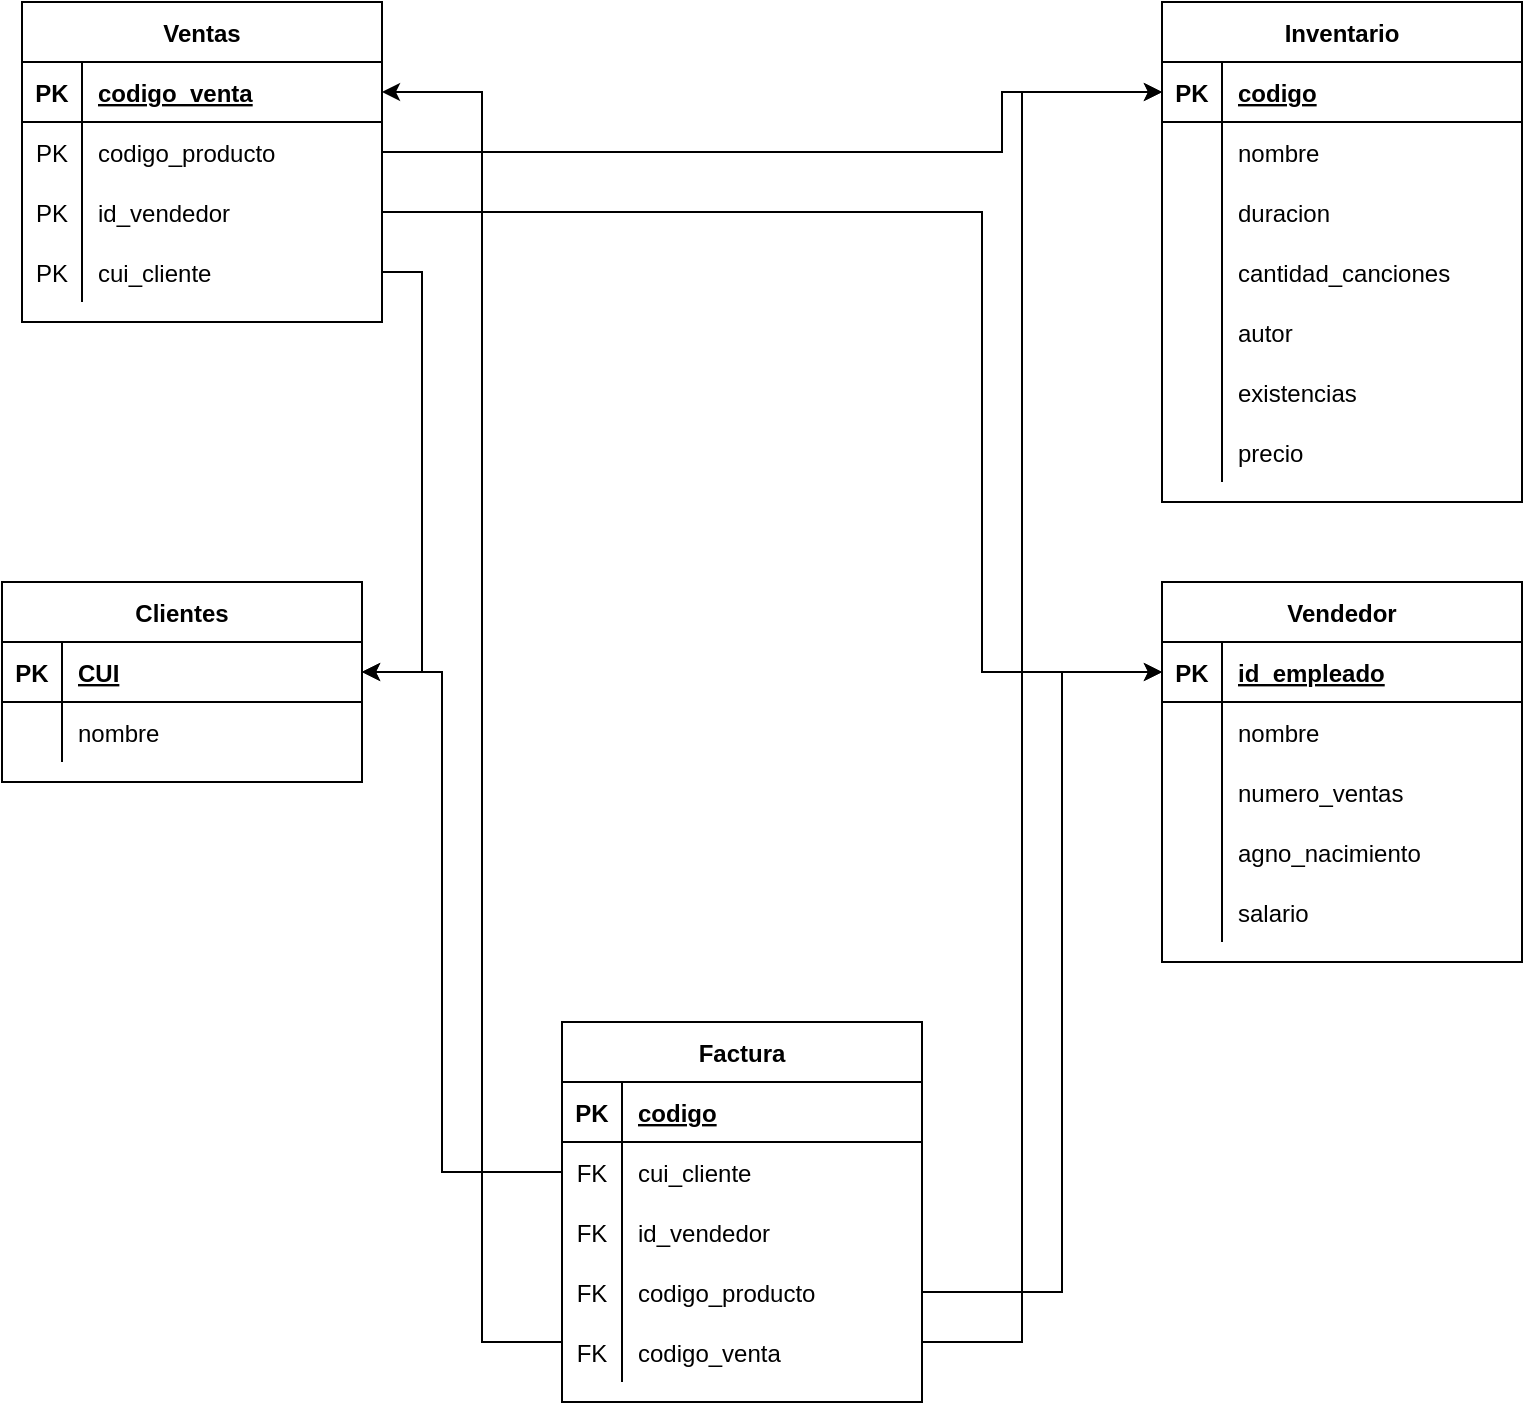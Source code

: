 <mxfile version="20.0.4" type="google"><diagram id="4r1FCy3Iy-9zyEKinWS0" name="Page-1"><mxGraphModel grid="1" page="1" gridSize="10" guides="1" tooltips="1" connect="1" arrows="1" fold="1" pageScale="1" pageWidth="827" pageHeight="1169" math="0" shadow="0"><root><mxCell id="0"/><mxCell id="1" parent="0"/><mxCell id="IhRxqg2KiAenjnO2yzB6-1" value="Ventas" style="shape=table;startSize=30;container=1;collapsible=1;childLayout=tableLayout;fixedRows=1;rowLines=0;fontStyle=1;align=center;resizeLast=1;" vertex="1" parent="1"><mxGeometry x="30" y="100" width="180" height="160" as="geometry"/></mxCell><mxCell id="IhRxqg2KiAenjnO2yzB6-2" value="" style="shape=tableRow;horizontal=0;startSize=0;swimlaneHead=0;swimlaneBody=0;fillColor=none;collapsible=0;dropTarget=0;points=[[0,0.5],[1,0.5]];portConstraint=eastwest;top=0;left=0;right=0;bottom=1;" vertex="1" parent="IhRxqg2KiAenjnO2yzB6-1"><mxGeometry y="30" width="180" height="30" as="geometry"/></mxCell><mxCell id="IhRxqg2KiAenjnO2yzB6-3" value="PK" style="shape=partialRectangle;connectable=0;fillColor=none;top=0;left=0;bottom=0;right=0;fontStyle=1;overflow=hidden;" vertex="1" parent="IhRxqg2KiAenjnO2yzB6-2"><mxGeometry width="30" height="30" as="geometry"><mxRectangle width="30" height="30" as="alternateBounds"/></mxGeometry></mxCell><mxCell id="IhRxqg2KiAenjnO2yzB6-4" value="codigo_venta" style="shape=partialRectangle;connectable=0;fillColor=none;top=0;left=0;bottom=0;right=0;align=left;spacingLeft=6;fontStyle=5;overflow=hidden;" vertex="1" parent="IhRxqg2KiAenjnO2yzB6-2"><mxGeometry x="30" width="150" height="30" as="geometry"><mxRectangle width="150" height="30" as="alternateBounds"/></mxGeometry></mxCell><mxCell id="IhRxqg2KiAenjnO2yzB6-5" value="" style="shape=tableRow;horizontal=0;startSize=0;swimlaneHead=0;swimlaneBody=0;fillColor=none;collapsible=0;dropTarget=0;points=[[0,0.5],[1,0.5]];portConstraint=eastwest;top=0;left=0;right=0;bottom=0;" vertex="1" parent="IhRxqg2KiAenjnO2yzB6-1"><mxGeometry y="60" width="180" height="30" as="geometry"/></mxCell><mxCell id="IhRxqg2KiAenjnO2yzB6-6" value="PK" style="shape=partialRectangle;connectable=0;fillColor=none;top=0;left=0;bottom=0;right=0;editable=1;overflow=hidden;" vertex="1" parent="IhRxqg2KiAenjnO2yzB6-5"><mxGeometry width="30" height="30" as="geometry"><mxRectangle width="30" height="30" as="alternateBounds"/></mxGeometry></mxCell><mxCell id="IhRxqg2KiAenjnO2yzB6-7" value="codigo_producto" style="shape=partialRectangle;connectable=0;fillColor=none;top=0;left=0;bottom=0;right=0;align=left;spacingLeft=6;overflow=hidden;" vertex="1" parent="IhRxqg2KiAenjnO2yzB6-5"><mxGeometry x="30" width="150" height="30" as="geometry"><mxRectangle width="150" height="30" as="alternateBounds"/></mxGeometry></mxCell><mxCell id="IhRxqg2KiAenjnO2yzB6-8" value="" style="shape=tableRow;horizontal=0;startSize=0;swimlaneHead=0;swimlaneBody=0;fillColor=none;collapsible=0;dropTarget=0;points=[[0,0.5],[1,0.5]];portConstraint=eastwest;top=0;left=0;right=0;bottom=0;" vertex="1" parent="IhRxqg2KiAenjnO2yzB6-1"><mxGeometry y="90" width="180" height="30" as="geometry"/></mxCell><mxCell id="IhRxqg2KiAenjnO2yzB6-9" value="PK" style="shape=partialRectangle;connectable=0;fillColor=none;top=0;left=0;bottom=0;right=0;editable=1;overflow=hidden;" vertex="1" parent="IhRxqg2KiAenjnO2yzB6-8"><mxGeometry width="30" height="30" as="geometry"><mxRectangle width="30" height="30" as="alternateBounds"/></mxGeometry></mxCell><mxCell id="IhRxqg2KiAenjnO2yzB6-10" value="id_vendedor" style="shape=partialRectangle;connectable=0;fillColor=none;top=0;left=0;bottom=0;right=0;align=left;spacingLeft=6;overflow=hidden;" vertex="1" parent="IhRxqg2KiAenjnO2yzB6-8"><mxGeometry x="30" width="150" height="30" as="geometry"><mxRectangle width="150" height="30" as="alternateBounds"/></mxGeometry></mxCell><mxCell id="IhRxqg2KiAenjnO2yzB6-11" value="" style="shape=tableRow;horizontal=0;startSize=0;swimlaneHead=0;swimlaneBody=0;fillColor=none;collapsible=0;dropTarget=0;points=[[0,0.5],[1,0.5]];portConstraint=eastwest;top=0;left=0;right=0;bottom=0;" vertex="1" parent="IhRxqg2KiAenjnO2yzB6-1"><mxGeometry y="120" width="180" height="30" as="geometry"/></mxCell><mxCell id="IhRxqg2KiAenjnO2yzB6-12" value="PK" style="shape=partialRectangle;connectable=0;fillColor=none;top=0;left=0;bottom=0;right=0;editable=1;overflow=hidden;" vertex="1" parent="IhRxqg2KiAenjnO2yzB6-11"><mxGeometry width="30" height="30" as="geometry"><mxRectangle width="30" height="30" as="alternateBounds"/></mxGeometry></mxCell><mxCell id="IhRxqg2KiAenjnO2yzB6-13" value="cui_cliente" style="shape=partialRectangle;connectable=0;fillColor=none;top=0;left=0;bottom=0;right=0;align=left;spacingLeft=6;overflow=hidden;" vertex="1" parent="IhRxqg2KiAenjnO2yzB6-11"><mxGeometry x="30" width="150" height="30" as="geometry"><mxRectangle width="150" height="30" as="alternateBounds"/></mxGeometry></mxCell><mxCell id="IhRxqg2KiAenjnO2yzB6-14" value="Inventario" style="shape=table;startSize=30;container=1;collapsible=1;childLayout=tableLayout;fixedRows=1;rowLines=0;fontStyle=1;align=center;resizeLast=1;" vertex="1" parent="1"><mxGeometry x="600" y="100" width="180" height="250" as="geometry"/></mxCell><mxCell id="IhRxqg2KiAenjnO2yzB6-15" value="" style="shape=tableRow;horizontal=0;startSize=0;swimlaneHead=0;swimlaneBody=0;fillColor=none;collapsible=0;dropTarget=0;points=[[0,0.5],[1,0.5]];portConstraint=eastwest;top=0;left=0;right=0;bottom=1;" vertex="1" parent="IhRxqg2KiAenjnO2yzB6-14"><mxGeometry y="30" width="180" height="30" as="geometry"/></mxCell><mxCell id="IhRxqg2KiAenjnO2yzB6-16" value="PK" style="shape=partialRectangle;connectable=0;fillColor=none;top=0;left=0;bottom=0;right=0;fontStyle=1;overflow=hidden;" vertex="1" parent="IhRxqg2KiAenjnO2yzB6-15"><mxGeometry width="30" height="30" as="geometry"><mxRectangle width="30" height="30" as="alternateBounds"/></mxGeometry></mxCell><mxCell id="IhRxqg2KiAenjnO2yzB6-17" value="codigo" style="shape=partialRectangle;connectable=0;fillColor=none;top=0;left=0;bottom=0;right=0;align=left;spacingLeft=6;fontStyle=5;overflow=hidden;" vertex="1" parent="IhRxqg2KiAenjnO2yzB6-15"><mxGeometry x="30" width="150" height="30" as="geometry"><mxRectangle width="150" height="30" as="alternateBounds"/></mxGeometry></mxCell><mxCell id="IhRxqg2KiAenjnO2yzB6-18" value="" style="shape=tableRow;horizontal=0;startSize=0;swimlaneHead=0;swimlaneBody=0;fillColor=none;collapsible=0;dropTarget=0;points=[[0,0.5],[1,0.5]];portConstraint=eastwest;top=0;left=0;right=0;bottom=0;" vertex="1" parent="IhRxqg2KiAenjnO2yzB6-14"><mxGeometry y="60" width="180" height="30" as="geometry"/></mxCell><mxCell id="IhRxqg2KiAenjnO2yzB6-19" value="" style="shape=partialRectangle;connectable=0;fillColor=none;top=0;left=0;bottom=0;right=0;editable=1;overflow=hidden;" vertex="1" parent="IhRxqg2KiAenjnO2yzB6-18"><mxGeometry width="30" height="30" as="geometry"><mxRectangle width="30" height="30" as="alternateBounds"/></mxGeometry></mxCell><mxCell id="IhRxqg2KiAenjnO2yzB6-20" value="nombre" style="shape=partialRectangle;connectable=0;fillColor=none;top=0;left=0;bottom=0;right=0;align=left;spacingLeft=6;overflow=hidden;" vertex="1" parent="IhRxqg2KiAenjnO2yzB6-18"><mxGeometry x="30" width="150" height="30" as="geometry"><mxRectangle width="150" height="30" as="alternateBounds"/></mxGeometry></mxCell><mxCell id="IhRxqg2KiAenjnO2yzB6-21" value="" style="shape=tableRow;horizontal=0;startSize=0;swimlaneHead=0;swimlaneBody=0;fillColor=none;collapsible=0;dropTarget=0;points=[[0,0.5],[1,0.5]];portConstraint=eastwest;top=0;left=0;right=0;bottom=0;" vertex="1" parent="IhRxqg2KiAenjnO2yzB6-14"><mxGeometry y="90" width="180" height="30" as="geometry"/></mxCell><mxCell id="IhRxqg2KiAenjnO2yzB6-22" value="" style="shape=partialRectangle;connectable=0;fillColor=none;top=0;left=0;bottom=0;right=0;editable=1;overflow=hidden;" vertex="1" parent="IhRxqg2KiAenjnO2yzB6-21"><mxGeometry width="30" height="30" as="geometry"><mxRectangle width="30" height="30" as="alternateBounds"/></mxGeometry></mxCell><mxCell id="IhRxqg2KiAenjnO2yzB6-23" value="duracion" style="shape=partialRectangle;connectable=0;fillColor=none;top=0;left=0;bottom=0;right=0;align=left;spacingLeft=6;overflow=hidden;" vertex="1" parent="IhRxqg2KiAenjnO2yzB6-21"><mxGeometry x="30" width="150" height="30" as="geometry"><mxRectangle width="150" height="30" as="alternateBounds"/></mxGeometry></mxCell><mxCell id="IhRxqg2KiAenjnO2yzB6-24" value="" style="shape=tableRow;horizontal=0;startSize=0;swimlaneHead=0;swimlaneBody=0;fillColor=none;collapsible=0;dropTarget=0;points=[[0,0.5],[1,0.5]];portConstraint=eastwest;top=0;left=0;right=0;bottom=0;" vertex="1" parent="IhRxqg2KiAenjnO2yzB6-14"><mxGeometry y="120" width="180" height="30" as="geometry"/></mxCell><mxCell id="IhRxqg2KiAenjnO2yzB6-25" value="" style="shape=partialRectangle;connectable=0;fillColor=none;top=0;left=0;bottom=0;right=0;editable=1;overflow=hidden;" vertex="1" parent="IhRxqg2KiAenjnO2yzB6-24"><mxGeometry width="30" height="30" as="geometry"><mxRectangle width="30" height="30" as="alternateBounds"/></mxGeometry></mxCell><mxCell id="IhRxqg2KiAenjnO2yzB6-26" value="cantidad_canciones" style="shape=partialRectangle;connectable=0;fillColor=none;top=0;left=0;bottom=0;right=0;align=left;spacingLeft=6;overflow=hidden;" vertex="1" parent="IhRxqg2KiAenjnO2yzB6-24"><mxGeometry x="30" width="150" height="30" as="geometry"><mxRectangle width="150" height="30" as="alternateBounds"/></mxGeometry></mxCell><mxCell id="IhRxqg2KiAenjnO2yzB6-66" style="shape=tableRow;horizontal=0;startSize=0;swimlaneHead=0;swimlaneBody=0;fillColor=none;collapsible=0;dropTarget=0;points=[[0,0.5],[1,0.5]];portConstraint=eastwest;top=0;left=0;right=0;bottom=0;" vertex="1" parent="IhRxqg2KiAenjnO2yzB6-14"><mxGeometry y="150" width="180" height="30" as="geometry"/></mxCell><mxCell id="IhRxqg2KiAenjnO2yzB6-67" style="shape=partialRectangle;connectable=0;fillColor=none;top=0;left=0;bottom=0;right=0;editable=1;overflow=hidden;" vertex="1" parent="IhRxqg2KiAenjnO2yzB6-66"><mxGeometry width="30" height="30" as="geometry"><mxRectangle width="30" height="30" as="alternateBounds"/></mxGeometry></mxCell><mxCell id="IhRxqg2KiAenjnO2yzB6-68" value="autor" style="shape=partialRectangle;connectable=0;fillColor=none;top=0;left=0;bottom=0;right=0;align=left;spacingLeft=6;overflow=hidden;" vertex="1" parent="IhRxqg2KiAenjnO2yzB6-66"><mxGeometry x="30" width="150" height="30" as="geometry"><mxRectangle width="150" height="30" as="alternateBounds"/></mxGeometry></mxCell><mxCell id="IhRxqg2KiAenjnO2yzB6-69" style="shape=tableRow;horizontal=0;startSize=0;swimlaneHead=0;swimlaneBody=0;fillColor=none;collapsible=0;dropTarget=0;points=[[0,0.5],[1,0.5]];portConstraint=eastwest;top=0;left=0;right=0;bottom=0;" vertex="1" parent="IhRxqg2KiAenjnO2yzB6-14"><mxGeometry y="180" width="180" height="30" as="geometry"/></mxCell><mxCell id="IhRxqg2KiAenjnO2yzB6-70" style="shape=partialRectangle;connectable=0;fillColor=none;top=0;left=0;bottom=0;right=0;editable=1;overflow=hidden;" vertex="1" parent="IhRxqg2KiAenjnO2yzB6-69"><mxGeometry width="30" height="30" as="geometry"><mxRectangle width="30" height="30" as="alternateBounds"/></mxGeometry></mxCell><mxCell id="IhRxqg2KiAenjnO2yzB6-71" value="existencias" style="shape=partialRectangle;connectable=0;fillColor=none;top=0;left=0;bottom=0;right=0;align=left;spacingLeft=6;overflow=hidden;" vertex="1" parent="IhRxqg2KiAenjnO2yzB6-69"><mxGeometry x="30" width="150" height="30" as="geometry"><mxRectangle width="150" height="30" as="alternateBounds"/></mxGeometry></mxCell><mxCell id="IhRxqg2KiAenjnO2yzB6-72" style="shape=tableRow;horizontal=0;startSize=0;swimlaneHead=0;swimlaneBody=0;fillColor=none;collapsible=0;dropTarget=0;points=[[0,0.5],[1,0.5]];portConstraint=eastwest;top=0;left=0;right=0;bottom=0;" vertex="1" parent="IhRxqg2KiAenjnO2yzB6-14"><mxGeometry y="210" width="180" height="30" as="geometry"/></mxCell><mxCell id="IhRxqg2KiAenjnO2yzB6-73" style="shape=partialRectangle;connectable=0;fillColor=none;top=0;left=0;bottom=0;right=0;editable=1;overflow=hidden;" vertex="1" parent="IhRxqg2KiAenjnO2yzB6-72"><mxGeometry width="30" height="30" as="geometry"><mxRectangle width="30" height="30" as="alternateBounds"/></mxGeometry></mxCell><mxCell id="IhRxqg2KiAenjnO2yzB6-74" value="precio" style="shape=partialRectangle;connectable=0;fillColor=none;top=0;left=0;bottom=0;right=0;align=left;spacingLeft=6;overflow=hidden;" vertex="1" parent="IhRxqg2KiAenjnO2yzB6-72"><mxGeometry x="30" width="150" height="30" as="geometry"><mxRectangle width="150" height="30" as="alternateBounds"/></mxGeometry></mxCell><mxCell id="IhRxqg2KiAenjnO2yzB6-27" value="Clientes" style="shape=table;startSize=30;container=1;collapsible=1;childLayout=tableLayout;fixedRows=1;rowLines=0;fontStyle=1;align=center;resizeLast=1;" vertex="1" parent="1"><mxGeometry x="20" y="390" width="180" height="100.0" as="geometry"/></mxCell><mxCell id="IhRxqg2KiAenjnO2yzB6-28" value="" style="shape=tableRow;horizontal=0;startSize=0;swimlaneHead=0;swimlaneBody=0;fillColor=none;collapsible=0;dropTarget=0;points=[[0,0.5],[1,0.5]];portConstraint=eastwest;top=0;left=0;right=0;bottom=1;" vertex="1" parent="IhRxqg2KiAenjnO2yzB6-27"><mxGeometry y="30" width="180" height="30" as="geometry"/></mxCell><mxCell id="IhRxqg2KiAenjnO2yzB6-29" value="PK" style="shape=partialRectangle;connectable=0;fillColor=none;top=0;left=0;bottom=0;right=0;fontStyle=1;overflow=hidden;" vertex="1" parent="IhRxqg2KiAenjnO2yzB6-28"><mxGeometry width="30" height="30" as="geometry"><mxRectangle width="30" height="30" as="alternateBounds"/></mxGeometry></mxCell><mxCell id="IhRxqg2KiAenjnO2yzB6-30" value="CUI" style="shape=partialRectangle;connectable=0;fillColor=none;top=0;left=0;bottom=0;right=0;align=left;spacingLeft=6;fontStyle=5;overflow=hidden;" vertex="1" parent="IhRxqg2KiAenjnO2yzB6-28"><mxGeometry x="30" width="150" height="30" as="geometry"><mxRectangle width="150" height="30" as="alternateBounds"/></mxGeometry></mxCell><mxCell id="IhRxqg2KiAenjnO2yzB6-31" value="" style="shape=tableRow;horizontal=0;startSize=0;swimlaneHead=0;swimlaneBody=0;fillColor=none;collapsible=0;dropTarget=0;points=[[0,0.5],[1,0.5]];portConstraint=eastwest;top=0;left=0;right=0;bottom=0;" vertex="1" parent="IhRxqg2KiAenjnO2yzB6-27"><mxGeometry y="60" width="180" height="30" as="geometry"/></mxCell><mxCell id="IhRxqg2KiAenjnO2yzB6-32" value="" style="shape=partialRectangle;connectable=0;fillColor=none;top=0;left=0;bottom=0;right=0;editable=1;overflow=hidden;" vertex="1" parent="IhRxqg2KiAenjnO2yzB6-31"><mxGeometry width="30" height="30" as="geometry"><mxRectangle width="30" height="30" as="alternateBounds"/></mxGeometry></mxCell><mxCell id="IhRxqg2KiAenjnO2yzB6-33" value="nombre" style="shape=partialRectangle;connectable=0;fillColor=none;top=0;left=0;bottom=0;right=0;align=left;spacingLeft=6;overflow=hidden;" vertex="1" parent="IhRxqg2KiAenjnO2yzB6-31"><mxGeometry x="30" width="150" height="30" as="geometry"><mxRectangle width="150" height="30" as="alternateBounds"/></mxGeometry></mxCell><mxCell id="IhRxqg2KiAenjnO2yzB6-40" value="Vendedor" style="shape=table;startSize=30;container=1;collapsible=1;childLayout=tableLayout;fixedRows=1;rowLines=0;fontStyle=1;align=center;resizeLast=1;" vertex="1" parent="1"><mxGeometry x="600" y="390" width="180" height="190" as="geometry"/></mxCell><mxCell id="IhRxqg2KiAenjnO2yzB6-41" value="" style="shape=tableRow;horizontal=0;startSize=0;swimlaneHead=0;swimlaneBody=0;fillColor=none;collapsible=0;dropTarget=0;points=[[0,0.5],[1,0.5]];portConstraint=eastwest;top=0;left=0;right=0;bottom=1;" vertex="1" parent="IhRxqg2KiAenjnO2yzB6-40"><mxGeometry y="30" width="180" height="30" as="geometry"/></mxCell><mxCell id="IhRxqg2KiAenjnO2yzB6-42" value="PK" style="shape=partialRectangle;connectable=0;fillColor=none;top=0;left=0;bottom=0;right=0;fontStyle=1;overflow=hidden;" vertex="1" parent="IhRxqg2KiAenjnO2yzB6-41"><mxGeometry width="30" height="30" as="geometry"><mxRectangle width="30" height="30" as="alternateBounds"/></mxGeometry></mxCell><mxCell id="IhRxqg2KiAenjnO2yzB6-43" value="id_empleado" style="shape=partialRectangle;connectable=0;fillColor=none;top=0;left=0;bottom=0;right=0;align=left;spacingLeft=6;fontStyle=5;overflow=hidden;" vertex="1" parent="IhRxqg2KiAenjnO2yzB6-41"><mxGeometry x="30" width="150" height="30" as="geometry"><mxRectangle width="150" height="30" as="alternateBounds"/></mxGeometry></mxCell><mxCell id="IhRxqg2KiAenjnO2yzB6-44" value="" style="shape=tableRow;horizontal=0;startSize=0;swimlaneHead=0;swimlaneBody=0;fillColor=none;collapsible=0;dropTarget=0;points=[[0,0.5],[1,0.5]];portConstraint=eastwest;top=0;left=0;right=0;bottom=0;" vertex="1" parent="IhRxqg2KiAenjnO2yzB6-40"><mxGeometry y="60" width="180" height="30" as="geometry"/></mxCell><mxCell id="IhRxqg2KiAenjnO2yzB6-45" value="" style="shape=partialRectangle;connectable=0;fillColor=none;top=0;left=0;bottom=0;right=0;editable=1;overflow=hidden;" vertex="1" parent="IhRxqg2KiAenjnO2yzB6-44"><mxGeometry width="30" height="30" as="geometry"><mxRectangle width="30" height="30" as="alternateBounds"/></mxGeometry></mxCell><mxCell id="IhRxqg2KiAenjnO2yzB6-46" value="nombre" style="shape=partialRectangle;connectable=0;fillColor=none;top=0;left=0;bottom=0;right=0;align=left;spacingLeft=6;overflow=hidden;" vertex="1" parent="IhRxqg2KiAenjnO2yzB6-44"><mxGeometry x="30" width="150" height="30" as="geometry"><mxRectangle width="150" height="30" as="alternateBounds"/></mxGeometry></mxCell><mxCell id="IhRxqg2KiAenjnO2yzB6-47" value="" style="shape=tableRow;horizontal=0;startSize=0;swimlaneHead=0;swimlaneBody=0;fillColor=none;collapsible=0;dropTarget=0;points=[[0,0.5],[1,0.5]];portConstraint=eastwest;top=0;left=0;right=0;bottom=0;" vertex="1" parent="IhRxqg2KiAenjnO2yzB6-40"><mxGeometry y="90" width="180" height="30" as="geometry"/></mxCell><mxCell id="IhRxqg2KiAenjnO2yzB6-48" value="" style="shape=partialRectangle;connectable=0;fillColor=none;top=0;left=0;bottom=0;right=0;editable=1;overflow=hidden;" vertex="1" parent="IhRxqg2KiAenjnO2yzB6-47"><mxGeometry width="30" height="30" as="geometry"><mxRectangle width="30" height="30" as="alternateBounds"/></mxGeometry></mxCell><mxCell id="IhRxqg2KiAenjnO2yzB6-49" value="numero_ventas" style="shape=partialRectangle;connectable=0;fillColor=none;top=0;left=0;bottom=0;right=0;align=left;spacingLeft=6;overflow=hidden;" vertex="1" parent="IhRxqg2KiAenjnO2yzB6-47"><mxGeometry x="30" width="150" height="30" as="geometry"><mxRectangle width="150" height="30" as="alternateBounds"/></mxGeometry></mxCell><mxCell id="IhRxqg2KiAenjnO2yzB6-50" value="" style="shape=tableRow;horizontal=0;startSize=0;swimlaneHead=0;swimlaneBody=0;fillColor=none;collapsible=0;dropTarget=0;points=[[0,0.5],[1,0.5]];portConstraint=eastwest;top=0;left=0;right=0;bottom=0;" vertex="1" parent="IhRxqg2KiAenjnO2yzB6-40"><mxGeometry y="120" width="180" height="30" as="geometry"/></mxCell><mxCell id="IhRxqg2KiAenjnO2yzB6-51" value="" style="shape=partialRectangle;connectable=0;fillColor=none;top=0;left=0;bottom=0;right=0;editable=1;overflow=hidden;" vertex="1" parent="IhRxqg2KiAenjnO2yzB6-50"><mxGeometry width="30" height="30" as="geometry"><mxRectangle width="30" height="30" as="alternateBounds"/></mxGeometry></mxCell><mxCell id="IhRxqg2KiAenjnO2yzB6-52" value="agno_nacimiento" style="shape=partialRectangle;connectable=0;fillColor=none;top=0;left=0;bottom=0;right=0;align=left;spacingLeft=6;overflow=hidden;" vertex="1" parent="IhRxqg2KiAenjnO2yzB6-50"><mxGeometry x="30" width="150" height="30" as="geometry"><mxRectangle width="150" height="30" as="alternateBounds"/></mxGeometry></mxCell><mxCell id="IhRxqg2KiAenjnO2yzB6-102" style="shape=tableRow;horizontal=0;startSize=0;swimlaneHead=0;swimlaneBody=0;fillColor=none;collapsible=0;dropTarget=0;points=[[0,0.5],[1,0.5]];portConstraint=eastwest;top=0;left=0;right=0;bottom=0;" vertex="1" parent="IhRxqg2KiAenjnO2yzB6-40"><mxGeometry y="150" width="180" height="30" as="geometry"/></mxCell><mxCell id="IhRxqg2KiAenjnO2yzB6-103" style="shape=partialRectangle;connectable=0;fillColor=none;top=0;left=0;bottom=0;right=0;editable=1;overflow=hidden;" vertex="1" parent="IhRxqg2KiAenjnO2yzB6-102"><mxGeometry width="30" height="30" as="geometry"><mxRectangle width="30" height="30" as="alternateBounds"/></mxGeometry></mxCell><mxCell id="IhRxqg2KiAenjnO2yzB6-104" value="salario" style="shape=partialRectangle;connectable=0;fillColor=none;top=0;left=0;bottom=0;right=0;align=left;spacingLeft=6;overflow=hidden;" vertex="1" parent="IhRxqg2KiAenjnO2yzB6-102"><mxGeometry x="30" width="150" height="30" as="geometry"><mxRectangle width="150" height="30" as="alternateBounds"/></mxGeometry></mxCell><mxCell id="IhRxqg2KiAenjnO2yzB6-53" value="Factura" style="shape=table;startSize=30;container=1;collapsible=1;childLayout=tableLayout;fixedRows=1;rowLines=0;fontStyle=1;align=center;resizeLast=1;" vertex="1" parent="1"><mxGeometry x="300" y="610" width="180" height="190" as="geometry"/></mxCell><mxCell id="IhRxqg2KiAenjnO2yzB6-54" value="" style="shape=tableRow;horizontal=0;startSize=0;swimlaneHead=0;swimlaneBody=0;fillColor=none;collapsible=0;dropTarget=0;points=[[0,0.5],[1,0.5]];portConstraint=eastwest;top=0;left=0;right=0;bottom=1;" vertex="1" parent="IhRxqg2KiAenjnO2yzB6-53"><mxGeometry y="30" width="180" height="30" as="geometry"/></mxCell><mxCell id="IhRxqg2KiAenjnO2yzB6-55" value="PK" style="shape=partialRectangle;connectable=0;fillColor=none;top=0;left=0;bottom=0;right=0;fontStyle=1;overflow=hidden;" vertex="1" parent="IhRxqg2KiAenjnO2yzB6-54"><mxGeometry width="30" height="30" as="geometry"><mxRectangle width="30" height="30" as="alternateBounds"/></mxGeometry></mxCell><mxCell id="IhRxqg2KiAenjnO2yzB6-56" value="codigo" style="shape=partialRectangle;connectable=0;fillColor=none;top=0;left=0;bottom=0;right=0;align=left;spacingLeft=6;fontStyle=5;overflow=hidden;" vertex="1" parent="IhRxqg2KiAenjnO2yzB6-54"><mxGeometry x="30" width="150" height="30" as="geometry"><mxRectangle width="150" height="30" as="alternateBounds"/></mxGeometry></mxCell><mxCell id="IhRxqg2KiAenjnO2yzB6-57" value="" style="shape=tableRow;horizontal=0;startSize=0;swimlaneHead=0;swimlaneBody=0;fillColor=none;collapsible=0;dropTarget=0;points=[[0,0.5],[1,0.5]];portConstraint=eastwest;top=0;left=0;right=0;bottom=0;" vertex="1" parent="IhRxqg2KiAenjnO2yzB6-53"><mxGeometry y="60" width="180" height="30" as="geometry"/></mxCell><mxCell id="IhRxqg2KiAenjnO2yzB6-58" value="FK" style="shape=partialRectangle;connectable=0;fillColor=none;top=0;left=0;bottom=0;right=0;editable=1;overflow=hidden;" vertex="1" parent="IhRxqg2KiAenjnO2yzB6-57"><mxGeometry width="30" height="30" as="geometry"><mxRectangle width="30" height="30" as="alternateBounds"/></mxGeometry></mxCell><mxCell id="IhRxqg2KiAenjnO2yzB6-59" value="cui_cliente" style="shape=partialRectangle;connectable=0;fillColor=none;top=0;left=0;bottom=0;right=0;align=left;spacingLeft=6;overflow=hidden;" vertex="1" parent="IhRxqg2KiAenjnO2yzB6-57"><mxGeometry x="30" width="150" height="30" as="geometry"><mxRectangle width="150" height="30" as="alternateBounds"/></mxGeometry></mxCell><mxCell id="IhRxqg2KiAenjnO2yzB6-60" value="" style="shape=tableRow;horizontal=0;startSize=0;swimlaneHead=0;swimlaneBody=0;fillColor=none;collapsible=0;dropTarget=0;points=[[0,0.5],[1,0.5]];portConstraint=eastwest;top=0;left=0;right=0;bottom=0;" vertex="1" parent="IhRxqg2KiAenjnO2yzB6-53"><mxGeometry y="90" width="180" height="30" as="geometry"/></mxCell><mxCell id="IhRxqg2KiAenjnO2yzB6-61" value="FK" style="shape=partialRectangle;connectable=0;fillColor=none;top=0;left=0;bottom=0;right=0;editable=1;overflow=hidden;" vertex="1" parent="IhRxqg2KiAenjnO2yzB6-60"><mxGeometry width="30" height="30" as="geometry"><mxRectangle width="30" height="30" as="alternateBounds"/></mxGeometry></mxCell><mxCell id="IhRxqg2KiAenjnO2yzB6-62" value="id_vendedor" style="shape=partialRectangle;connectable=0;fillColor=none;top=0;left=0;bottom=0;right=0;align=left;spacingLeft=6;overflow=hidden;" vertex="1" parent="IhRxqg2KiAenjnO2yzB6-60"><mxGeometry x="30" width="150" height="30" as="geometry"><mxRectangle width="150" height="30" as="alternateBounds"/></mxGeometry></mxCell><mxCell id="IhRxqg2KiAenjnO2yzB6-63" value="" style="shape=tableRow;horizontal=0;startSize=0;swimlaneHead=0;swimlaneBody=0;fillColor=none;collapsible=0;dropTarget=0;points=[[0,0.5],[1,0.5]];portConstraint=eastwest;top=0;left=0;right=0;bottom=0;" vertex="1" parent="IhRxqg2KiAenjnO2yzB6-53"><mxGeometry y="120" width="180" height="30" as="geometry"/></mxCell><mxCell id="IhRxqg2KiAenjnO2yzB6-64" value="FK" style="shape=partialRectangle;connectable=0;fillColor=none;top=0;left=0;bottom=0;right=0;editable=1;overflow=hidden;" vertex="1" parent="IhRxqg2KiAenjnO2yzB6-63"><mxGeometry width="30" height="30" as="geometry"><mxRectangle width="30" height="30" as="alternateBounds"/></mxGeometry></mxCell><mxCell id="IhRxqg2KiAenjnO2yzB6-65" value="codigo_producto" style="shape=partialRectangle;connectable=0;fillColor=none;top=0;left=0;bottom=0;right=0;align=left;spacingLeft=6;overflow=hidden;" vertex="1" parent="IhRxqg2KiAenjnO2yzB6-63"><mxGeometry x="30" width="150" height="30" as="geometry"><mxRectangle width="150" height="30" as="alternateBounds"/></mxGeometry></mxCell><mxCell id="IhRxqg2KiAenjnO2yzB6-75" style="shape=tableRow;horizontal=0;startSize=0;swimlaneHead=0;swimlaneBody=0;fillColor=none;collapsible=0;dropTarget=0;points=[[0,0.5],[1,0.5]];portConstraint=eastwest;top=0;left=0;right=0;bottom=0;" vertex="1" parent="IhRxqg2KiAenjnO2yzB6-53"><mxGeometry y="150" width="180" height="30" as="geometry"/></mxCell><mxCell id="IhRxqg2KiAenjnO2yzB6-76" value="FK" style="shape=partialRectangle;connectable=0;fillColor=none;top=0;left=0;bottom=0;right=0;editable=1;overflow=hidden;" vertex="1" parent="IhRxqg2KiAenjnO2yzB6-75"><mxGeometry width="30" height="30" as="geometry"><mxRectangle width="30" height="30" as="alternateBounds"/></mxGeometry></mxCell><mxCell id="IhRxqg2KiAenjnO2yzB6-77" value="codigo_venta" style="shape=partialRectangle;connectable=0;fillColor=none;top=0;left=0;bottom=0;right=0;align=left;spacingLeft=6;overflow=hidden;" vertex="1" parent="IhRxqg2KiAenjnO2yzB6-75"><mxGeometry x="30" width="150" height="30" as="geometry"><mxRectangle width="150" height="30" as="alternateBounds"/></mxGeometry></mxCell><mxCell id="IhRxqg2KiAenjnO2yzB6-79" style="edgeStyle=orthogonalEdgeStyle;rounded=0;orthogonalLoop=1;jettySize=auto;html=1;exitX=0;exitY=0.5;exitDx=0;exitDy=0;entryX=1;entryY=0.5;entryDx=0;entryDy=0;" edge="1" parent="1" source="IhRxqg2KiAenjnO2yzB6-57" target="IhRxqg2KiAenjnO2yzB6-28"><mxGeometry relative="1" as="geometry"><Array as="points"><mxPoint x="240" y="685"/><mxPoint x="240" y="435"/></Array></mxGeometry></mxCell><mxCell id="IhRxqg2KiAenjnO2yzB6-82" style="edgeStyle=orthogonalEdgeStyle;rounded=0;orthogonalLoop=1;jettySize=auto;html=1;exitX=0;exitY=0.5;exitDx=0;exitDy=0;entryX=1;entryY=0.5;entryDx=0;entryDy=0;" edge="1" parent="1" source="IhRxqg2KiAenjnO2yzB6-75" target="IhRxqg2KiAenjnO2yzB6-2"><mxGeometry relative="1" as="geometry"><Array as="points"><mxPoint x="300" y="770"/><mxPoint x="260" y="770"/><mxPoint x="260" y="145"/></Array></mxGeometry></mxCell><mxCell id="IhRxqg2KiAenjnO2yzB6-83" style="edgeStyle=orthogonalEdgeStyle;rounded=0;orthogonalLoop=1;jettySize=auto;html=1;exitX=1;exitY=0.5;exitDx=0;exitDy=0;entryX=0;entryY=0.5;entryDx=0;entryDy=0;" edge="1" parent="1" source="IhRxqg2KiAenjnO2yzB6-60" target="IhRxqg2KiAenjnO2yzB6-41"><mxGeometry relative="1" as="geometry"><Array as="points"><mxPoint x="550" y="745"/><mxPoint x="550" y="435"/></Array></mxGeometry></mxCell><mxCell id="IhRxqg2KiAenjnO2yzB6-84" style="edgeStyle=orthogonalEdgeStyle;rounded=0;orthogonalLoop=1;jettySize=auto;html=1;exitX=1;exitY=0.5;exitDx=0;exitDy=0;entryX=0;entryY=0.5;entryDx=0;entryDy=0;" edge="1" parent="1" source="IhRxqg2KiAenjnO2yzB6-63" target="IhRxqg2KiAenjnO2yzB6-15"><mxGeometry relative="1" as="geometry"><Array as="points"><mxPoint x="480" y="770"/><mxPoint x="530" y="770"/><mxPoint x="530" y="145"/></Array></mxGeometry></mxCell><mxCell id="IhRxqg2KiAenjnO2yzB6-105" style="edgeStyle=orthogonalEdgeStyle;rounded=0;orthogonalLoop=1;jettySize=auto;html=1;exitX=1;exitY=0.5;exitDx=0;exitDy=0;entryX=0;entryY=0.5;entryDx=0;entryDy=0;" edge="1" parent="1" source="IhRxqg2KiAenjnO2yzB6-5" target="IhRxqg2KiAenjnO2yzB6-15"><mxGeometry relative="1" as="geometry"><Array as="points"><mxPoint x="520" y="175"/><mxPoint x="520" y="145"/></Array></mxGeometry></mxCell><mxCell id="IhRxqg2KiAenjnO2yzB6-106" style="edgeStyle=orthogonalEdgeStyle;rounded=0;orthogonalLoop=1;jettySize=auto;html=1;exitX=1;exitY=0.5;exitDx=0;exitDy=0;entryX=0;entryY=0.5;entryDx=0;entryDy=0;" edge="1" parent="1" source="IhRxqg2KiAenjnO2yzB6-8" target="IhRxqg2KiAenjnO2yzB6-41"><mxGeometry relative="1" as="geometry"><Array as="points"><mxPoint x="510" y="205"/><mxPoint x="510" y="435"/></Array></mxGeometry></mxCell><mxCell id="IhRxqg2KiAenjnO2yzB6-107" style="edgeStyle=orthogonalEdgeStyle;rounded=0;orthogonalLoop=1;jettySize=auto;html=1;exitX=1;exitY=0.5;exitDx=0;exitDy=0;entryX=1;entryY=0.5;entryDx=0;entryDy=0;" edge="1" parent="1" source="IhRxqg2KiAenjnO2yzB6-11" target="IhRxqg2KiAenjnO2yzB6-28"><mxGeometry relative="1" as="geometry"/></mxCell><mxCell id="IhRxqg2KiAenjnO2yzB6-108" style="edgeStyle=orthogonalEdgeStyle;rounded=0;orthogonalLoop=1;jettySize=auto;html=1;exitX=0;exitY=0.5;exitDx=0;exitDy=0;entryX=1;entryY=0.5;entryDx=0;entryDy=0;" edge="1" parent="1" target="IhRxqg2KiAenjnO2yzB6-31"><mxGeometry relative="1" as="geometry"/></mxCell><mxCell id="IhRxqg2KiAenjnO2yzB6-109" style="edgeStyle=orthogonalEdgeStyle;rounded=0;orthogonalLoop=1;jettySize=auto;html=1;exitX=1;exitY=0.5;exitDx=0;exitDy=0;entryX=0;entryY=0.5;entryDx=0;entryDy=0;" edge="1" parent="1" target="IhRxqg2KiAenjnO2yzB6-44"><mxGeometry relative="1" as="geometry"/></mxCell></root></mxGraphModel></diagram></mxfile>